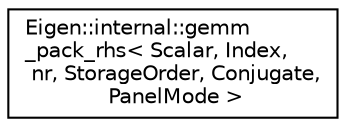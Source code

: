 digraph "Graphical Class Hierarchy"
{
  edge [fontname="Helvetica",fontsize="10",labelfontname="Helvetica",labelfontsize="10"];
  node [fontname="Helvetica",fontsize="10",shape=record];
  rankdir="LR";
  Node1 [label="Eigen::internal::gemm\l_pack_rhs\< Scalar, Index,\l nr, StorageOrder, Conjugate,\l PanelMode \>",height=0.2,width=0.4,color="black", fillcolor="white", style="filled",URL="$struct_eigen_1_1internal_1_1gemm__pack__rhs.html"];
}
